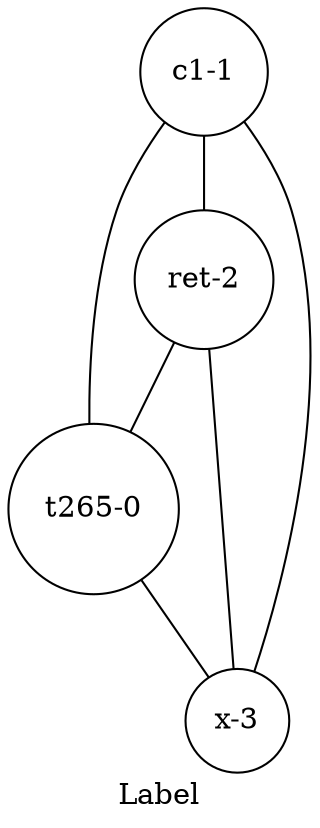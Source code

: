 graph Label{
label =Label
t265[label="t265-0", shape=circle, style=filled, fillcolor=White]
c1[label="c1-1", shape=circle, style=filled, fillcolor=White]
ret[label="ret-2", shape=circle, style=filled, fillcolor=White]
x[label="x-3", shape=circle, style=filled, fillcolor=White]
c1--ret
c1--t265
c1--x
ret--t265
ret--x
t265--x
}
